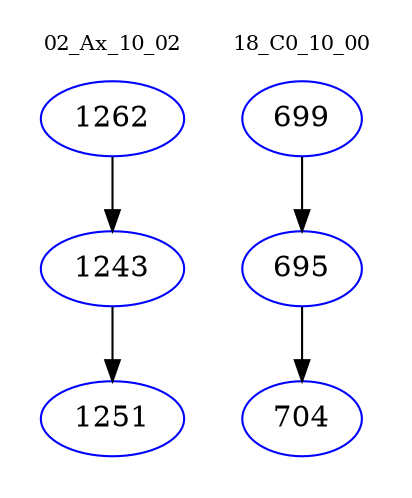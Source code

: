 digraph{
subgraph cluster_0 {
color = white
label = "02_Ax_10_02";
fontsize=10;
T0_1262 [label="1262", color="blue"]
T0_1262 -> T0_1243 [color="black"]
T0_1243 [label="1243", color="blue"]
T0_1243 -> T0_1251 [color="black"]
T0_1251 [label="1251", color="blue"]
}
subgraph cluster_1 {
color = white
label = "18_C0_10_00";
fontsize=10;
T1_699 [label="699", color="blue"]
T1_699 -> T1_695 [color="black"]
T1_695 [label="695", color="blue"]
T1_695 -> T1_704 [color="black"]
T1_704 [label="704", color="blue"]
}
}
